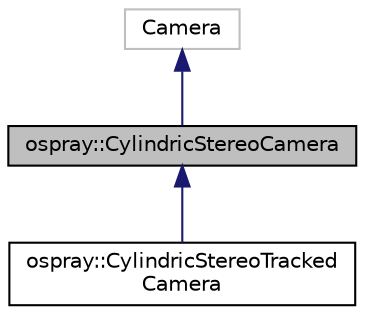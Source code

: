 digraph "ospray::CylindricStereoCamera"
{
 // LATEX_PDF_SIZE
  edge [fontname="Helvetica",fontsize="10",labelfontname="Helvetica",labelfontsize="10"];
  node [fontname="Helvetica",fontsize="10",shape=record];
  Node1 [label="ospray::CylindricStereoCamera",height=0.2,width=0.4,color="black", fillcolor="grey75", style="filled", fontcolor="black",tooltip=" "];
  Node2 -> Node1 [dir="back",color="midnightblue",fontsize="10",style="solid",fontname="Helvetica"];
  Node2 [label="Camera",height=0.2,width=0.4,color="grey75", fillcolor="white", style="filled",tooltip=" "];
  Node1 -> Node3 [dir="back",color="midnightblue",fontsize="10",style="solid",fontname="Helvetica"];
  Node3 [label="ospray::CylindricStereoTracked\lCamera",height=0.2,width=0.4,color="black", fillcolor="white", style="filled",URL="$d2/d67/structospray_1_1CylindricStereoTrackedCamera.html",tooltip=" "];
}
